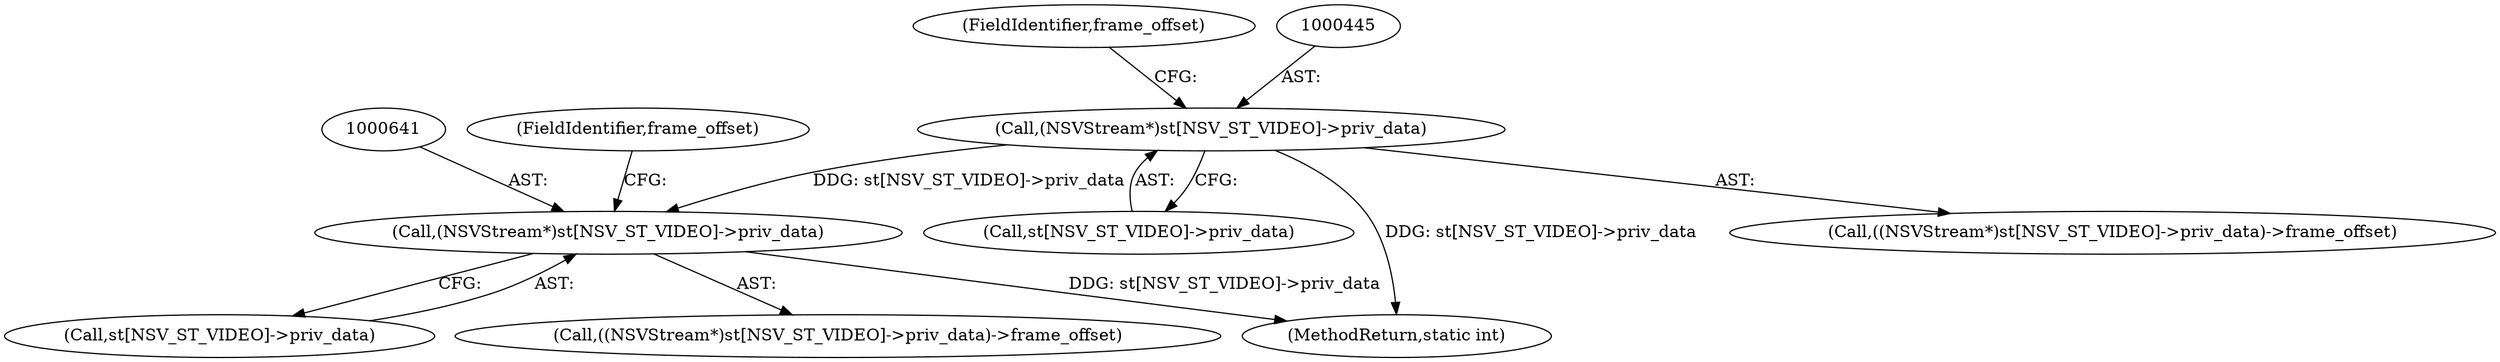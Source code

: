 digraph "0_libav_fe6eea99efac66839052af547426518efd970b24@array" {
"1000640" [label="(Call,(NSVStream*)st[NSV_ST_VIDEO]->priv_data)"];
"1000444" [label="(Call,(NSVStream*)st[NSV_ST_VIDEO]->priv_data)"];
"1000688" [label="(MethodReturn,static int)"];
"1000443" [label="(Call,((NSVStream*)st[NSV_ST_VIDEO]->priv_data)->frame_offset)"];
"1000642" [label="(Call,st[NSV_ST_VIDEO]->priv_data)"];
"1000647" [label="(FieldIdentifier,frame_offset)"];
"1000446" [label="(Call,st[NSV_ST_VIDEO]->priv_data)"];
"1000639" [label="(Call,((NSVStream*)st[NSV_ST_VIDEO]->priv_data)->frame_offset)"];
"1000451" [label="(FieldIdentifier,frame_offset)"];
"1000640" [label="(Call,(NSVStream*)st[NSV_ST_VIDEO]->priv_data)"];
"1000444" [label="(Call,(NSVStream*)st[NSV_ST_VIDEO]->priv_data)"];
"1000640" -> "1000639"  [label="AST: "];
"1000640" -> "1000642"  [label="CFG: "];
"1000641" -> "1000640"  [label="AST: "];
"1000642" -> "1000640"  [label="AST: "];
"1000647" -> "1000640"  [label="CFG: "];
"1000640" -> "1000688"  [label="DDG: st[NSV_ST_VIDEO]->priv_data"];
"1000444" -> "1000640"  [label="DDG: st[NSV_ST_VIDEO]->priv_data"];
"1000444" -> "1000443"  [label="AST: "];
"1000444" -> "1000446"  [label="CFG: "];
"1000445" -> "1000444"  [label="AST: "];
"1000446" -> "1000444"  [label="AST: "];
"1000451" -> "1000444"  [label="CFG: "];
"1000444" -> "1000688"  [label="DDG: st[NSV_ST_VIDEO]->priv_data"];
}
